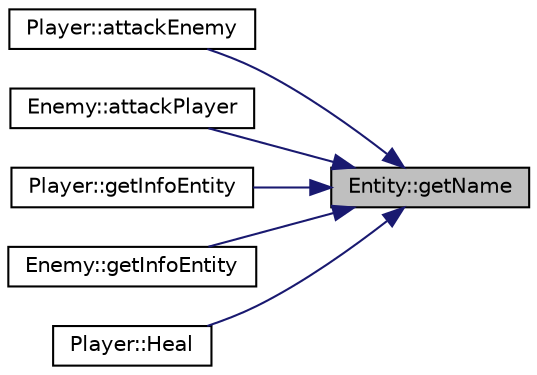 digraph "Entity::getName"
{
 // INTERACTIVE_SVG=YES
 // LATEX_PDF_SIZE
  edge [fontname="Helvetica",fontsize="10",labelfontname="Helvetica",labelfontsize="10"];
  node [fontname="Helvetica",fontsize="10",shape=record];
  rankdir="RL";
  Node1 [label="Entity::getName",height=0.2,width=0.4,color="black", fillcolor="grey75", style="filled", fontcolor="black",tooltip="Gets Entity's name."];
  Node1 -> Node2 [dir="back",color="midnightblue",fontsize="10",style="solid",fontname="Helvetica"];
  Node2 [label="Player::attackEnemy",height=0.2,width=0.4,color="black", fillcolor="white", style="filled",URL="$class_player.html#ae30e579efad256523585a947932bcf7f",tooltip="Attack an Enemy."];
  Node1 -> Node3 [dir="back",color="midnightblue",fontsize="10",style="solid",fontname="Helvetica"];
  Node3 [label="Enemy::attackPlayer",height=0.2,width=0.4,color="black", fillcolor="white", style="filled",URL="$class_enemy.html#a558ca434ca4938c167580db520d2a7d1",tooltip="Attack Player without taking Damage from it."];
  Node1 -> Node4 [dir="back",color="midnightblue",fontsize="10",style="solid",fontname="Helvetica"];
  Node4 [label="Player::getInfoEntity",height=0.2,width=0.4,color="black", fillcolor="white", style="filled",URL="$class_player.html#a8eb7206d12e28c347a785530ab1ecf71",tooltip="Writes out the Player's info to an output."];
  Node1 -> Node5 [dir="back",color="midnightblue",fontsize="10",style="solid",fontname="Helvetica"];
  Node5 [label="Enemy::getInfoEntity",height=0.2,width=0.4,color="black", fillcolor="white", style="filled",URL="$class_enemy.html#a5e801697dc4608bc549ad08f3c584127",tooltip="Displays the info of an Enemy, dynamically controlable with an InfoPreset."];
  Node1 -> Node6 [dir="back",color="midnightblue",fontsize="10",style="solid",fontname="Helvetica"];
  Node6 [label="Player::Heal",height=0.2,width=0.4,color="black", fillcolor="white", style="filled",URL="$class_player.html#abcb7d3223f85a71cc8c69dee6f87f3e4",tooltip="Healing with an Item."];
}
